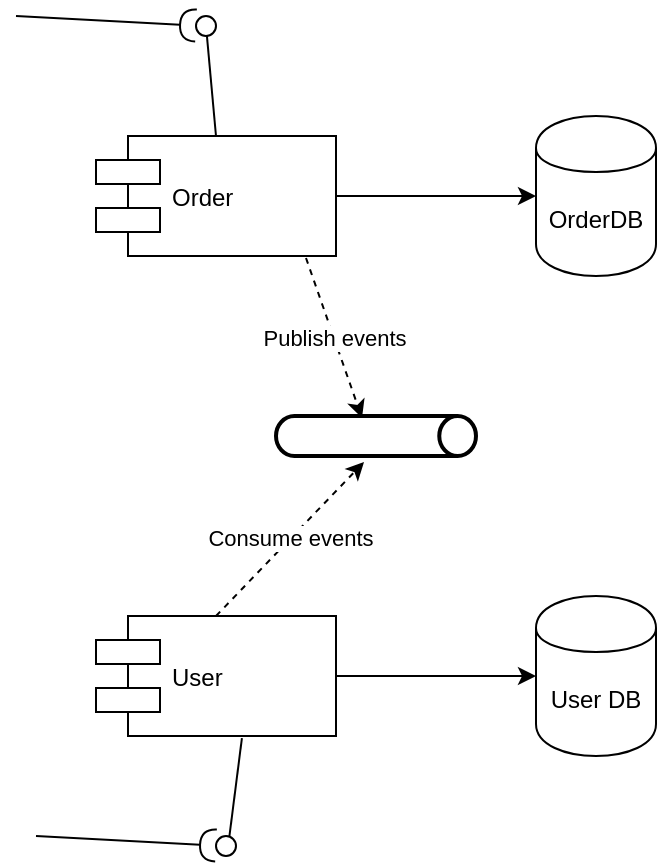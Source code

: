 <mxfile version="12.1.3" type="device" pages="1"><diagram id="S_3uy0v2CNbklXZrJiU6" name="Page-1"><mxGraphModel dx="1422" dy="731" grid="1" gridSize="10" guides="1" tooltips="1" connect="1" arrows="1" fold="1" page="1" pageScale="1" pageWidth="850" pageHeight="1100" math="0" shadow="0"><root><mxCell id="0"/><mxCell id="1" parent="0"/><mxCell id="raiVXQ_f76gE8ZhzcMyJ-1" value="Order" style="shape=component;align=left;spacingLeft=36;" vertex="1" parent="1"><mxGeometry x="210" y="160" width="120" height="60" as="geometry"/></mxCell><mxCell id="raiVXQ_f76gE8ZhzcMyJ-2" value="User" style="shape=component;align=left;spacingLeft=36;" vertex="1" parent="1"><mxGeometry x="210" y="400" width="120" height="60" as="geometry"/></mxCell><mxCell id="raiVXQ_f76gE8ZhzcMyJ-3" value="" style="rounded=0;orthogonalLoop=1;jettySize=auto;html=1;endArrow=none;endFill=0;exitX=0.5;exitY=0;exitDx=0;exitDy=0;" edge="1" target="raiVXQ_f76gE8ZhzcMyJ-5" parent="1" source="raiVXQ_f76gE8ZhzcMyJ-1"><mxGeometry relative="1" as="geometry"><mxPoint x="210" y="385" as="sourcePoint"/></mxGeometry></mxCell><mxCell id="raiVXQ_f76gE8ZhzcMyJ-5" value="" style="ellipse;whiteSpace=wrap;html=1;fontFamily=Helvetica;fontSize=12;fontColor=#000000;align=center;strokeColor=#000000;fillColor=#ffffff;points=[];aspect=fixed;resizable=0;" vertex="1" parent="1"><mxGeometry x="260" y="100" width="10" height="10" as="geometry"/></mxCell><mxCell id="raiVXQ_f76gE8ZhzcMyJ-6" value="" style="rounded=0;orthogonalLoop=1;jettySize=auto;html=1;endArrow=halfCircle;endFill=0;endSize=6;strokeWidth=1;" edge="1" parent="1" target="raiVXQ_f76gE8ZhzcMyJ-5"><mxGeometry relative="1" as="geometry"><mxPoint x="170" y="100" as="sourcePoint"/><mxPoint x="260" y="110" as="targetPoint"/><Array as="points"/></mxGeometry></mxCell><mxCell id="raiVXQ_f76gE8ZhzcMyJ-7" value="" style="rounded=0;orthogonalLoop=1;jettySize=auto;html=1;endArrow=none;endFill=0;exitX=0.608;exitY=1.017;exitDx=0;exitDy=0;exitPerimeter=0;" edge="1" parent="1" source="raiVXQ_f76gE8ZhzcMyJ-2"><mxGeometry relative="1" as="geometry"><mxPoint x="280" y="570" as="sourcePoint"/><mxPoint x="275.453" y="519.979" as="targetPoint"/></mxGeometry></mxCell><mxCell id="raiVXQ_f76gE8ZhzcMyJ-8" value="" style="rounded=0;orthogonalLoop=1;jettySize=auto;html=1;endArrow=halfCircle;endFill=0;endSize=6;strokeWidth=1;" edge="1" parent="1"><mxGeometry relative="1" as="geometry"><mxPoint x="180" y="510" as="sourcePoint"/><mxPoint x="270.007" y="514.737" as="targetPoint"/><Array as="points"/></mxGeometry></mxCell><mxCell id="raiVXQ_f76gE8ZhzcMyJ-9" value="" style="ellipse;whiteSpace=wrap;html=1;fontFamily=Helvetica;fontSize=12;fontColor=#000000;align=center;strokeColor=#000000;fillColor=#ffffff;points=[];aspect=fixed;resizable=0;" vertex="1" parent="1"><mxGeometry x="270" y="510" width="10" height="10" as="geometry"/></mxCell><mxCell id="raiVXQ_f76gE8ZhzcMyJ-10" value="OrderDB" style="shape=cylinder;whiteSpace=wrap;html=1;boundedLbl=1;backgroundOutline=1;" vertex="1" parent="1"><mxGeometry x="430" y="150" width="60" height="80" as="geometry"/></mxCell><mxCell id="raiVXQ_f76gE8ZhzcMyJ-11" value="User DB" style="shape=cylinder;whiteSpace=wrap;html=1;boundedLbl=1;backgroundOutline=1;" vertex="1" parent="1"><mxGeometry x="430" y="390" width="60" height="80" as="geometry"/></mxCell><mxCell id="raiVXQ_f76gE8ZhzcMyJ-12" value="" style="endArrow=classic;html=1;exitX=1;exitY=0.5;exitDx=0;exitDy=0;entryX=0;entryY=0.5;entryDx=0;entryDy=0;" edge="1" parent="1" source="raiVXQ_f76gE8ZhzcMyJ-1" target="raiVXQ_f76gE8ZhzcMyJ-10"><mxGeometry width="50" height="50" relative="1" as="geometry"><mxPoint x="160" y="440" as="sourcePoint"/><mxPoint x="210" y="390" as="targetPoint"/></mxGeometry></mxCell><mxCell id="raiVXQ_f76gE8ZhzcMyJ-13" value="" style="endArrow=classic;html=1;exitX=1;exitY=0.5;exitDx=0;exitDy=0;entryX=0;entryY=0.5;entryDx=0;entryDy=0;" edge="1" parent="1"><mxGeometry width="50" height="50" relative="1" as="geometry"><mxPoint x="330" y="430" as="sourcePoint"/><mxPoint x="430" y="430" as="targetPoint"/></mxGeometry></mxCell><mxCell id="raiVXQ_f76gE8ZhzcMyJ-17" value="" style="strokeWidth=2;html=1;shape=mxgraph.flowchart.direct_data;whiteSpace=wrap;" vertex="1" parent="1"><mxGeometry x="300" y="300" width="100" height="20" as="geometry"/></mxCell><mxCell id="raiVXQ_f76gE8ZhzcMyJ-18" value="Publish events" style="endArrow=classic;html=1;exitX=0.875;exitY=1.017;exitDx=0;exitDy=0;exitPerimeter=0;entryX=0.43;entryY=0.05;entryDx=0;entryDy=0;entryPerimeter=0;dashed=1;" edge="1" parent="1" source="raiVXQ_f76gE8ZhzcMyJ-1" target="raiVXQ_f76gE8ZhzcMyJ-17"><mxGeometry width="50" height="50" relative="1" as="geometry"><mxPoint x="160" y="590" as="sourcePoint"/><mxPoint x="210" y="540" as="targetPoint"/></mxGeometry></mxCell><mxCell id="raiVXQ_f76gE8ZhzcMyJ-19" value="Consume events" style="endArrow=classic;html=1;entryX=0.44;entryY=1.15;entryDx=0;entryDy=0;entryPerimeter=0;exitX=0.5;exitY=0;exitDx=0;exitDy=0;dashed=1;" edge="1" parent="1" source="raiVXQ_f76gE8ZhzcMyJ-2" target="raiVXQ_f76gE8ZhzcMyJ-17"><mxGeometry width="50" height="50" relative="1" as="geometry"><mxPoint x="160" y="590" as="sourcePoint"/><mxPoint x="210" y="540" as="targetPoint"/></mxGeometry></mxCell></root></mxGraphModel></diagram></mxfile>